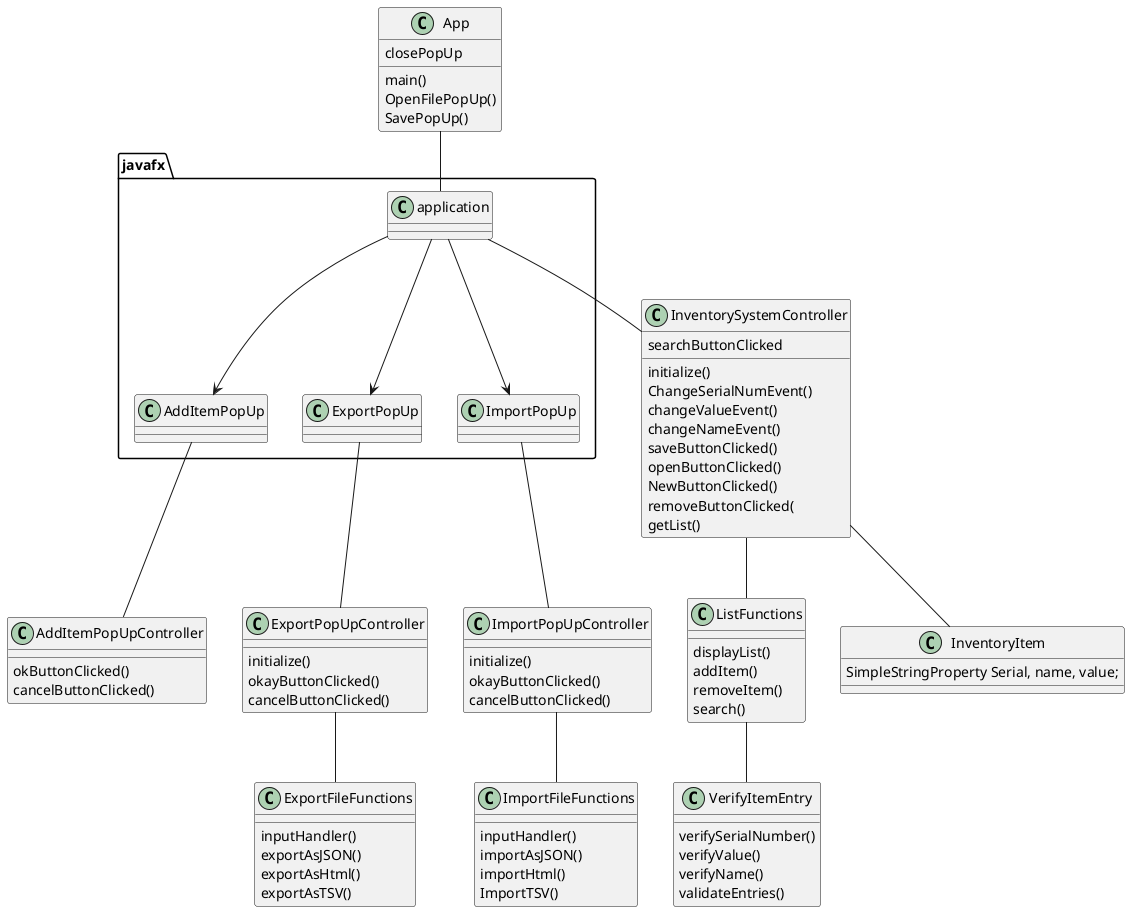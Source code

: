 @startuml

Class App {
    main()
    OpenFilePopUp()
    SavePopUp()
    closePopUp
}

Class ListFunctions {
    displayList()
    addItem()
    removeItem()
    search()
}
Class InventoryItem {
    SimpleStringProperty Serial, name, value;
}
Class InventorySystemController {
    initialize()
    ChangeSerialNumEvent()
    changeValueEvent()
    changeNameEvent()
    saveButtonClicked()
    openButtonClicked()
    NewButtonClicked()
    removeButtonClicked(
    searchButtonClicked
    getList()
}
Class AddItemPopUpController {
    okButtonClicked()
    cancelButtonClicked()
}
Class ImportPopUpController {
    initialize()
    okayButtonClicked()
    cancelButtonClicked()
}
Class ExportPopUpController {
    initialize()
    okayButtonClicked()
    cancelButtonClicked()
}
Class ImportFileFunctions {
    inputHandler()
    importAsJSON()
    importHtml()
    ImportTSV()
}
Class ExportFileFunctions {
    inputHandler()
    exportAsJSON()
    exportAsHtml()
    exportAsTSV()

}
Class VerifyItemEntry {
     verifySerialNumber()
     verifyValue()
     verifyName()
     validateEntries()
}


InventorySystemController -- ListFunctions
ListFunctions -- VerifyItemEntry


App -- javafx.application

javafx.application --> javafx.AddItemPopUp
javafx.application --> javafx.ExportPopUp
javafx.application --> javafx.ImportPopUp

javafx.application -- InventorySystemController
InventorySystemController -- InventoryItem
javafx.AddItemPopUp -- AddItemPopUpController
javafx.ExportPopUp -- ExportPopUpController
javafx.ImportPopUp -- ImportPopUpController

ExportPopUpController -- ExportFileFunctions
ImportPopUpController -- ImportFileFunctions


@enduml